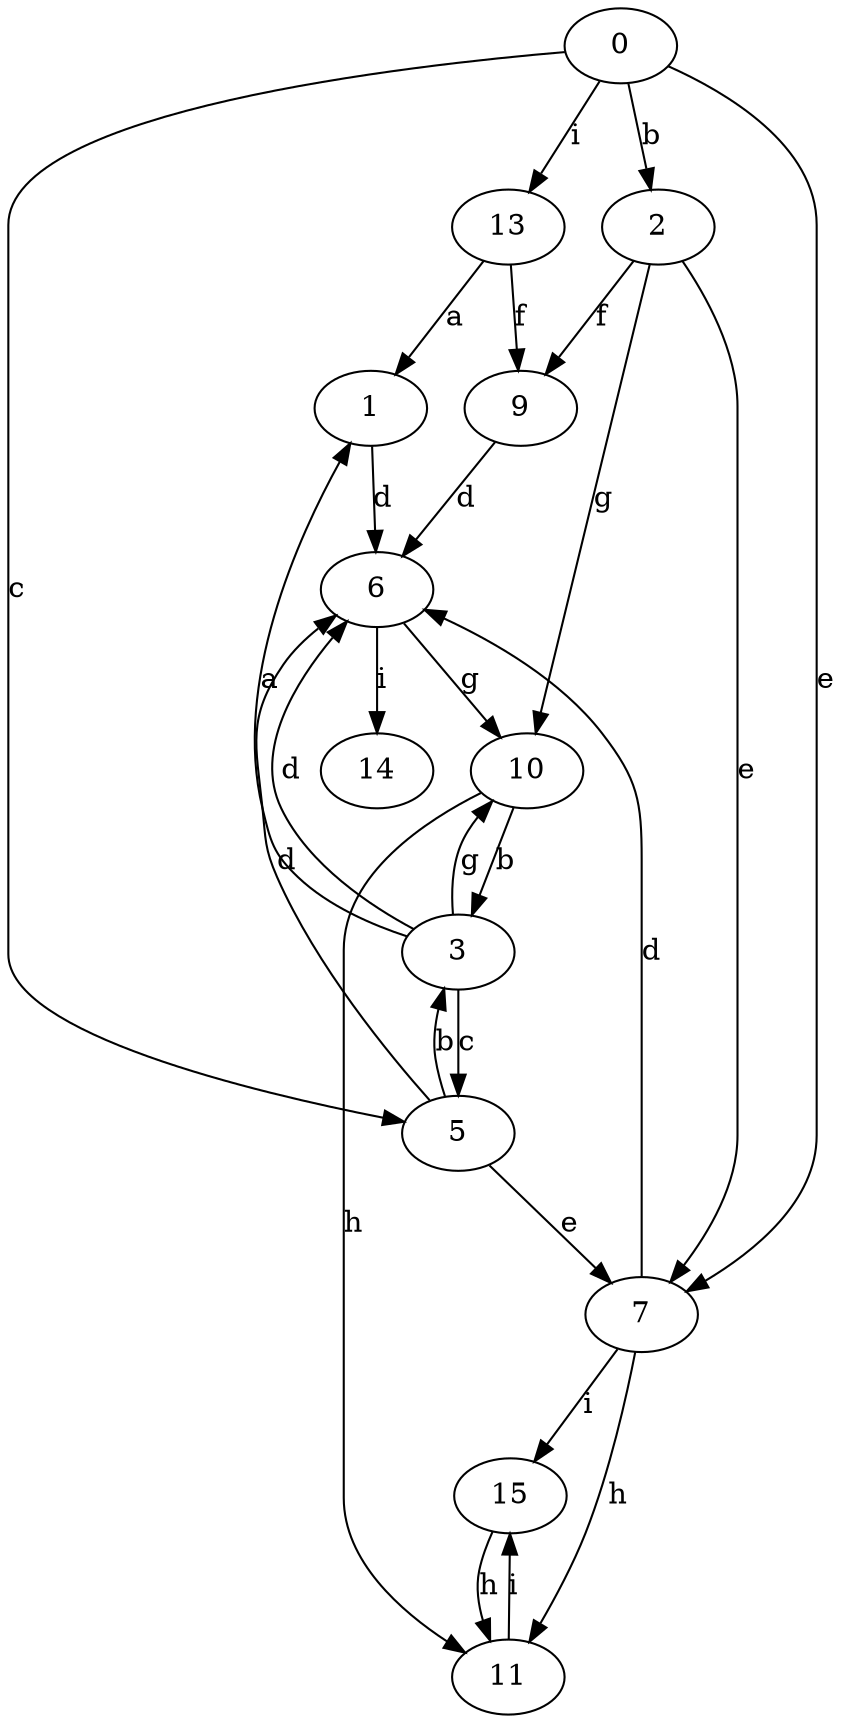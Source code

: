strict digraph  {
1;
2;
3;
0;
5;
6;
7;
9;
10;
11;
13;
14;
15;
1 -> 6  [label=d];
2 -> 7  [label=e];
2 -> 9  [label=f];
2 -> 10  [label=g];
3 -> 1  [label=a];
3 -> 5  [label=c];
3 -> 6  [label=d];
3 -> 10  [label=g];
0 -> 2  [label=b];
0 -> 5  [label=c];
0 -> 7  [label=e];
0 -> 13  [label=i];
5 -> 3  [label=b];
5 -> 6  [label=d];
5 -> 7  [label=e];
6 -> 10  [label=g];
6 -> 14  [label=i];
7 -> 6  [label=d];
7 -> 11  [label=h];
7 -> 15  [label=i];
9 -> 6  [label=d];
10 -> 3  [label=b];
10 -> 11  [label=h];
11 -> 15  [label=i];
13 -> 1  [label=a];
13 -> 9  [label=f];
15 -> 11  [label=h];
}
